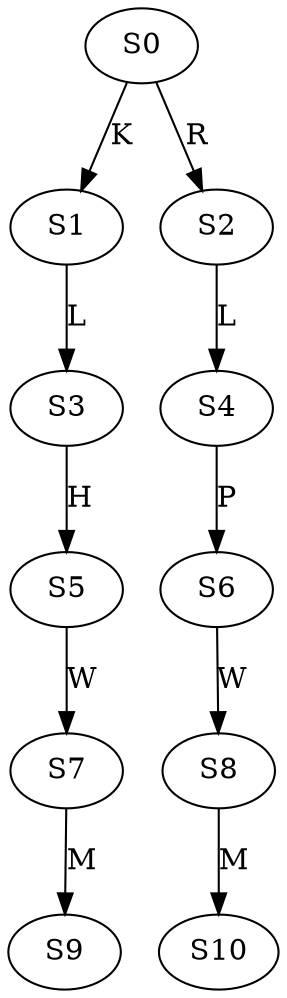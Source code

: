 strict digraph  {
	S0 -> S1 [ label = K ];
	S0 -> S2 [ label = R ];
	S1 -> S3 [ label = L ];
	S2 -> S4 [ label = L ];
	S3 -> S5 [ label = H ];
	S4 -> S6 [ label = P ];
	S5 -> S7 [ label = W ];
	S6 -> S8 [ label = W ];
	S7 -> S9 [ label = M ];
	S8 -> S10 [ label = M ];
}
